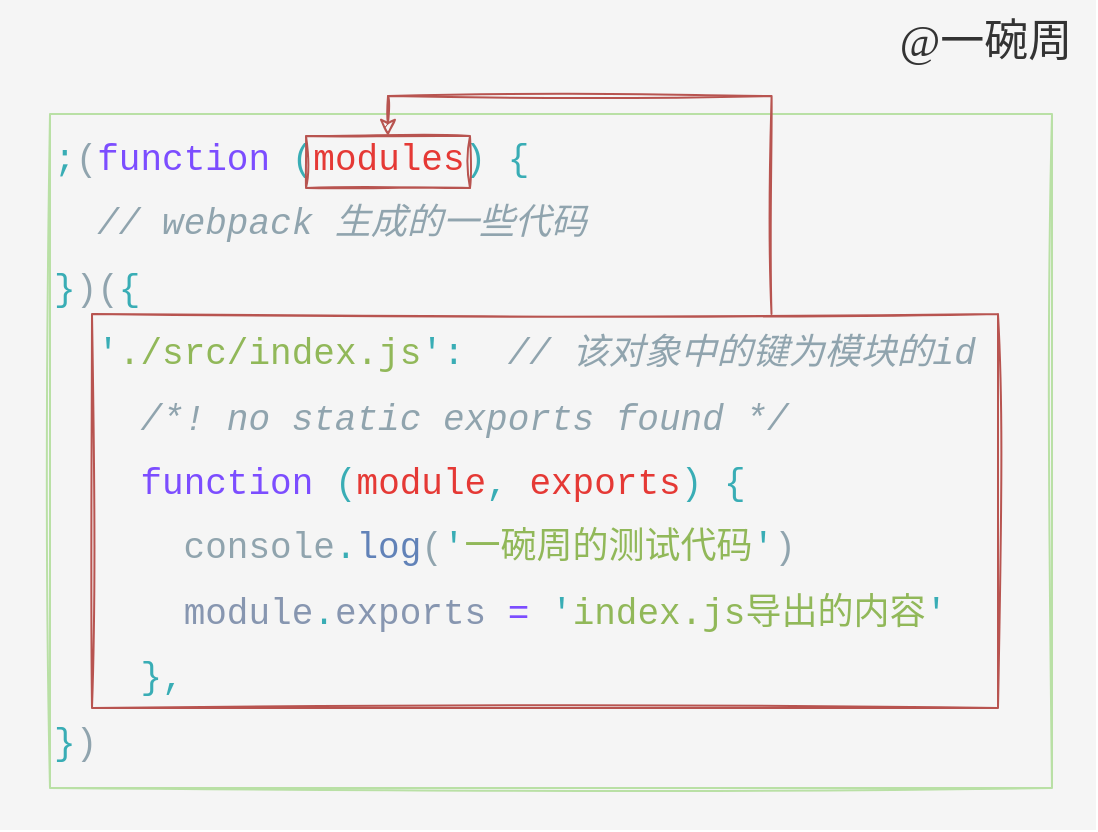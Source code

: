 <mxfile version="13.6.2" type="device"><diagram id="HhUx7wI1gs14wFNEuyAd" name="第 1 页"><mxGraphModel dx="1088" dy="810" grid="0" gridSize="10" guides="1" tooltips="1" connect="1" arrows="1" fold="1" page="0" pageScale="1" pageWidth="827" pageHeight="1169" math="0" shadow="0" extFonts="ZCOOL KuaiLe^https://fonts.googleapis.com/css?family=ZCOOL+KuaiLe"><root><mxCell id="0"/><mxCell id="1" parent="0"/><mxCell id="AK890Y3WC7d51X5biXpu-2" value="" style="rounded=0;whiteSpace=wrap;html=1;labelBackgroundColor=none;fillColor=#f5f5f5;fontColor=#333333;sketch=0;strokeColor=none;" parent="1" vertex="1"><mxGeometry x="247" y="277" width="548" height="415" as="geometry"/></mxCell><mxCell id="AK890Y3WC7d51X5biXpu-1" value="&lt;div style=&quot;color: rgb(144 , 164 , 174) ; font-family: &amp;#34;fira code&amp;#34; , &amp;#34;consolas&amp;#34; , &amp;#34;courier new&amp;#34; , monospace ; font-weight: normal ; font-size: 18px ; line-height: 180%&quot;&gt;&lt;div&gt;&lt;span style=&quot;color: #39adb5&quot;&gt;;&lt;/span&gt;&lt;span style=&quot;color: #90a4ae&quot;&gt;(&lt;/span&gt;&lt;span style=&quot;color: #7c4dff&quot;&gt;function&lt;/span&gt;&lt;span style=&quot;color: #90a4ae&quot;&gt; &lt;/span&gt;&lt;span style=&quot;color: #39adb5&quot;&gt;(&lt;/span&gt;&lt;span style=&quot;color: #e53935&quot;&gt;modules&lt;/span&gt;&lt;span style=&quot;color: #39adb5&quot;&gt;)&lt;/span&gt;&lt;span style=&quot;color: #90a4ae&quot;&gt; &lt;/span&gt;&lt;span style=&quot;color: #39adb5&quot;&gt;{&lt;/span&gt;&lt;/div&gt;&lt;div&gt;&lt;span style=&quot;color: #39adb5&quot;&gt;&amp;nbsp; &lt;/span&gt;&lt;span style=&quot;color: #90a4ae ; font-style: italic&quot;&gt;// webpack 生成的一些代码&lt;/span&gt;&lt;/div&gt;&lt;div&gt;&lt;span style=&quot;color: #39adb5&quot;&gt;}&lt;/span&gt;&lt;span style=&quot;color: #90a4ae&quot;&gt;)(&lt;/span&gt;&lt;span style=&quot;color: #39adb5&quot;&gt;{&lt;/span&gt;&lt;/div&gt;&lt;div&gt;&lt;span style=&quot;color: #90a4ae&quot;&gt;&amp;nbsp; &lt;/span&gt;&lt;span style=&quot;color: #39adb5&quot;&gt;'&lt;/span&gt;&lt;span style=&quot;color: #91b859&quot;&gt;./src/index.js&lt;/span&gt;&lt;span style=&quot;color: #39adb5&quot;&gt;'&lt;/span&gt;&lt;span style=&quot;color: #39adb5&quot;&gt;:&amp;nbsp;&amp;nbsp;&lt;/span&gt;&lt;span style=&quot;font-style: italic&quot;&gt;// 该对象中的键为模块的id&lt;/span&gt;&lt;/div&gt;&lt;div&gt;&lt;span style=&quot;color: #90a4ae&quot;&gt;&amp;nbsp; &amp;nbsp; &lt;/span&gt;&lt;span style=&quot;color: #90a4ae ; font-style: italic&quot;&gt;/*! no static exports found */&lt;/span&gt;&lt;/div&gt;&lt;div&gt;&lt;span style=&quot;color: #90a4ae&quot;&gt;&amp;nbsp; &amp;nbsp; &lt;/span&gt;&lt;span style=&quot;color: #7c4dff&quot;&gt;function&lt;/span&gt;&lt;span style=&quot;color: #90a4ae&quot;&gt; &lt;/span&gt;&lt;span style=&quot;color: #39adb5&quot;&gt;(&lt;/span&gt;&lt;span style=&quot;color: #e53935&quot;&gt;module&lt;/span&gt;&lt;span style=&quot;color: #39adb5&quot;&gt;,&lt;/span&gt;&lt;span style=&quot;color: #90a4ae&quot;&gt; &lt;/span&gt;&lt;span style=&quot;color: #e53935&quot;&gt;exports&lt;/span&gt;&lt;span style=&quot;color: #39adb5&quot;&gt;)&lt;/span&gt;&lt;span style=&quot;color: #90a4ae&quot;&gt; &lt;/span&gt;&lt;span style=&quot;color: #39adb5&quot;&gt;{&lt;/span&gt;&lt;/div&gt;&lt;div&gt;&lt;span style=&quot;color: #90a4ae&quot;&gt;&amp;nbsp; &amp;nbsp; &amp;nbsp; console&lt;/span&gt;&lt;span style=&quot;color: #39adb5&quot;&gt;.&lt;/span&gt;&lt;span style=&quot;color: #6182b8&quot;&gt;log&lt;/span&gt;&lt;span style=&quot;color: #90a4ae&quot;&gt;(&lt;/span&gt;&lt;span style=&quot;color: #39adb5&quot;&gt;'&lt;/span&gt;&lt;span style=&quot;color: #91b859&quot;&gt;一碗周的测试代码&lt;/span&gt;&lt;span style=&quot;color: #39adb5&quot;&gt;'&lt;/span&gt;&lt;span style=&quot;color: #90a4ae&quot;&gt;)&lt;/span&gt;&lt;/div&gt;&lt;div&gt;&lt;span style=&quot;color: #90a4ae&quot;&gt;&amp;nbsp; &amp;nbsp; &amp;nbsp; &lt;/span&gt;&lt;span style=&quot;color: #8796b0&quot;&gt;module&lt;/span&gt;&lt;span style=&quot;color: #39adb5&quot;&gt;.&lt;/span&gt;&lt;span style=&quot;color: #8796b0&quot;&gt;exports&lt;/span&gt;&lt;span style=&quot;color: #90a4ae&quot;&gt; &lt;/span&gt;&lt;span style=&quot;color: #7c4dff&quot;&gt;=&lt;/span&gt;&lt;span style=&quot;color: #90a4ae&quot;&gt; &lt;/span&gt;&lt;span style=&quot;color: #39adb5&quot;&gt;'&lt;/span&gt;&lt;span style=&quot;color: #91b859&quot;&gt;index.js导出的内容&lt;/span&gt;&lt;span style=&quot;color: #39adb5&quot;&gt;'&lt;/span&gt;&lt;/div&gt;&lt;div&gt;&lt;span style=&quot;color: #90a4ae&quot;&gt;&amp;nbsp; &amp;nbsp; &lt;/span&gt;&lt;span style=&quot;color: #39adb5&quot;&gt;},&lt;/span&gt;&lt;/div&gt;&lt;div&gt;&lt;span style=&quot;color: #39adb5&quot;&gt;}&lt;/span&gt;&lt;span style=&quot;color: #90a4ae&quot;&gt;)&lt;/span&gt;&lt;/div&gt;&lt;/div&gt;" style="text;whiteSpace=wrap;html=1;labelBackgroundColor=none;strokeColor=#B9E0A5;sketch=1;" parent="1" vertex="1"><mxGeometry x="272" y="334" width="501" height="337" as="geometry"/></mxCell><mxCell id="AK890Y3WC7d51X5biXpu-3" value="&lt;font face=&quot;ZCOOL KuaiLe&quot; style=&quot;font-size: 22px&quot;&gt;@一碗周&lt;/font&gt;" style="text;html=1;strokeColor=none;fillColor=none;align=center;verticalAlign=middle;whiteSpace=wrap;rounded=0;labelBackgroundColor=none;sketch=1;fontColor=#333333;" parent="1" vertex="1"><mxGeometry x="685" y="278" width="110" height="40" as="geometry"/></mxCell><mxCell id="AK890Y3WC7d51X5biXpu-4" value="" style="rounded=0;whiteSpace=wrap;html=1;labelBackgroundColor=none;sketch=1;strokeColor=#b85450;fillColor=none;" parent="1" vertex="1"><mxGeometry x="400" y="345" width="82" height="26" as="geometry"/></mxCell><mxCell id="AK890Y3WC7d51X5biXpu-6" style="edgeStyle=orthogonalEdgeStyle;rounded=0;orthogonalLoop=1;jettySize=auto;html=1;exitX=0.75;exitY=0;exitDx=0;exitDy=0;entryX=0.5;entryY=0;entryDx=0;entryDy=0;fontColor=#333333;fillColor=#f8cecc;strokeColor=#b85450;sketch=1;" parent="1" source="AK890Y3WC7d51X5biXpu-5" target="AK890Y3WC7d51X5biXpu-4" edge="1"><mxGeometry relative="1" as="geometry"/></mxCell><mxCell id="AK890Y3WC7d51X5biXpu-5" value="" style="rounded=0;whiteSpace=wrap;html=1;labelBackgroundColor=none;sketch=1;strokeColor=#b85450;fillColor=none;" parent="1" vertex="1"><mxGeometry x="293" y="434" width="453" height="197" as="geometry"/></mxCell></root></mxGraphModel></diagram></mxfile>